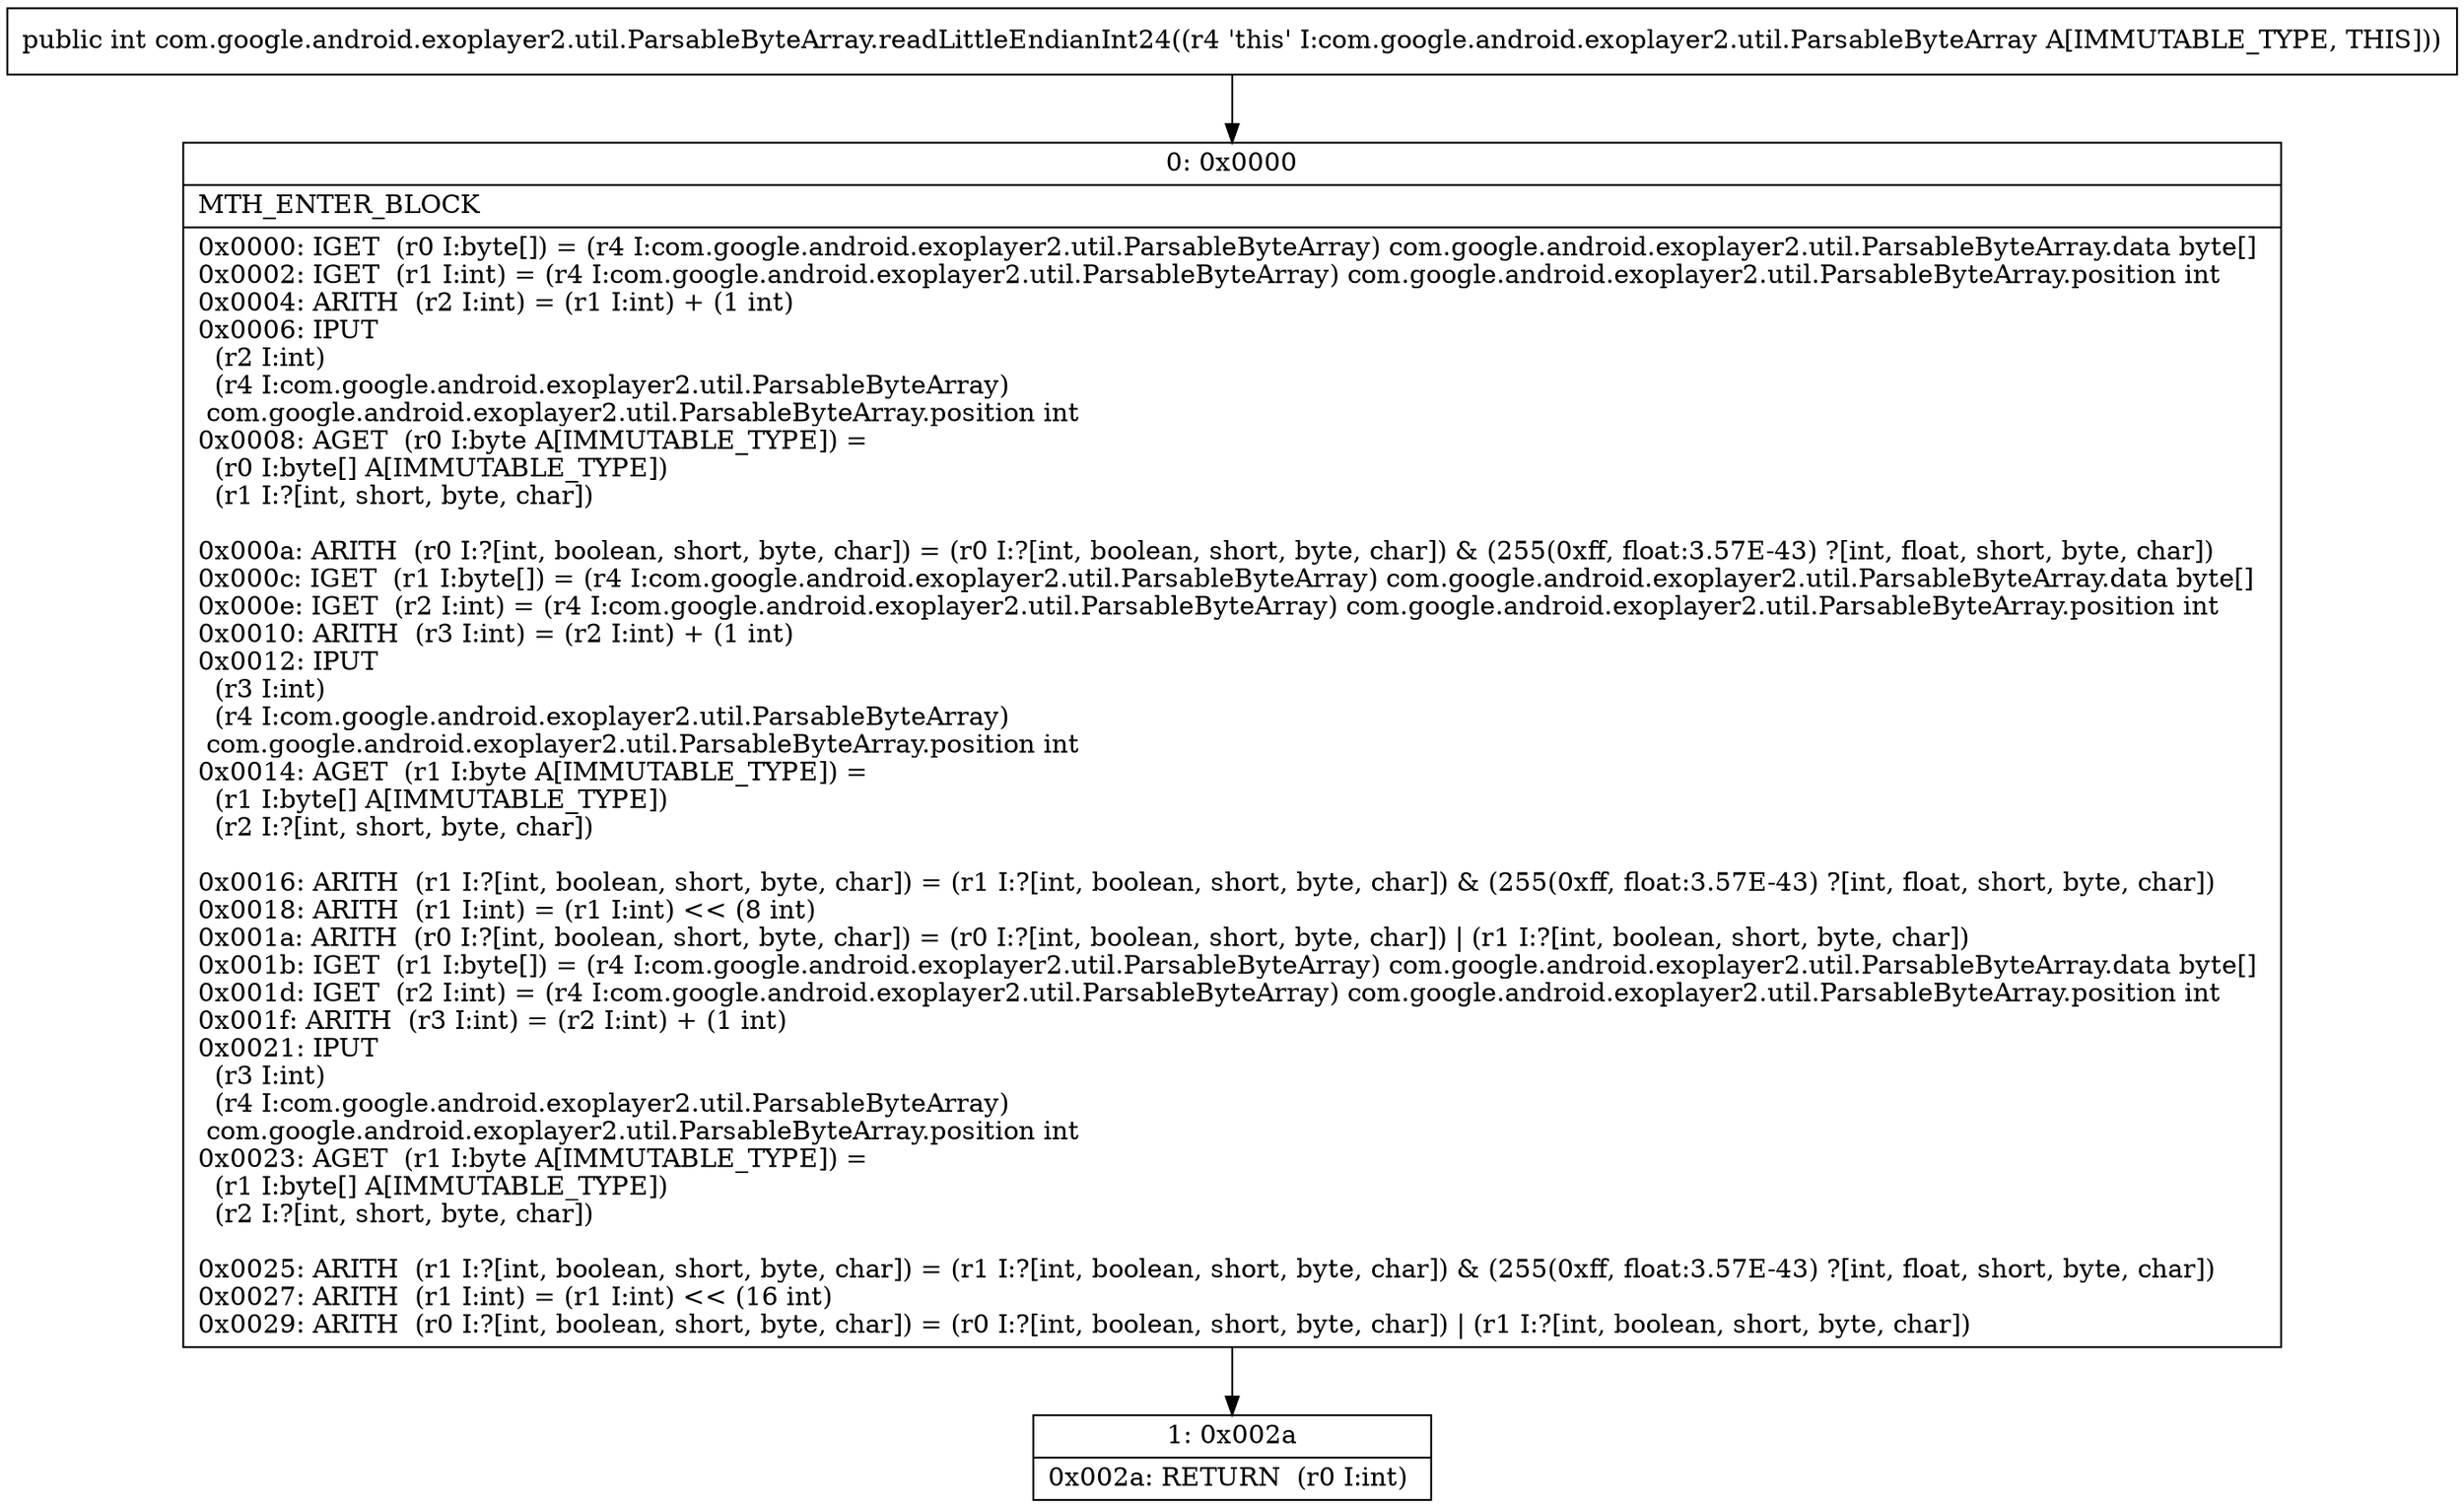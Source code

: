 digraph "CFG forcom.google.android.exoplayer2.util.ParsableByteArray.readLittleEndianInt24()I" {
Node_0 [shape=record,label="{0\:\ 0x0000|MTH_ENTER_BLOCK\l|0x0000: IGET  (r0 I:byte[]) = (r4 I:com.google.android.exoplayer2.util.ParsableByteArray) com.google.android.exoplayer2.util.ParsableByteArray.data byte[] \l0x0002: IGET  (r1 I:int) = (r4 I:com.google.android.exoplayer2.util.ParsableByteArray) com.google.android.exoplayer2.util.ParsableByteArray.position int \l0x0004: ARITH  (r2 I:int) = (r1 I:int) + (1 int) \l0x0006: IPUT  \l  (r2 I:int)\l  (r4 I:com.google.android.exoplayer2.util.ParsableByteArray)\l com.google.android.exoplayer2.util.ParsableByteArray.position int \l0x0008: AGET  (r0 I:byte A[IMMUTABLE_TYPE]) = \l  (r0 I:byte[] A[IMMUTABLE_TYPE])\l  (r1 I:?[int, short, byte, char])\l \l0x000a: ARITH  (r0 I:?[int, boolean, short, byte, char]) = (r0 I:?[int, boolean, short, byte, char]) & (255(0xff, float:3.57E\-43) ?[int, float, short, byte, char]) \l0x000c: IGET  (r1 I:byte[]) = (r4 I:com.google.android.exoplayer2.util.ParsableByteArray) com.google.android.exoplayer2.util.ParsableByteArray.data byte[] \l0x000e: IGET  (r2 I:int) = (r4 I:com.google.android.exoplayer2.util.ParsableByteArray) com.google.android.exoplayer2.util.ParsableByteArray.position int \l0x0010: ARITH  (r3 I:int) = (r2 I:int) + (1 int) \l0x0012: IPUT  \l  (r3 I:int)\l  (r4 I:com.google.android.exoplayer2.util.ParsableByteArray)\l com.google.android.exoplayer2.util.ParsableByteArray.position int \l0x0014: AGET  (r1 I:byte A[IMMUTABLE_TYPE]) = \l  (r1 I:byte[] A[IMMUTABLE_TYPE])\l  (r2 I:?[int, short, byte, char])\l \l0x0016: ARITH  (r1 I:?[int, boolean, short, byte, char]) = (r1 I:?[int, boolean, short, byte, char]) & (255(0xff, float:3.57E\-43) ?[int, float, short, byte, char]) \l0x0018: ARITH  (r1 I:int) = (r1 I:int) \<\< (8 int) \l0x001a: ARITH  (r0 I:?[int, boolean, short, byte, char]) = (r0 I:?[int, boolean, short, byte, char]) \| (r1 I:?[int, boolean, short, byte, char]) \l0x001b: IGET  (r1 I:byte[]) = (r4 I:com.google.android.exoplayer2.util.ParsableByteArray) com.google.android.exoplayer2.util.ParsableByteArray.data byte[] \l0x001d: IGET  (r2 I:int) = (r4 I:com.google.android.exoplayer2.util.ParsableByteArray) com.google.android.exoplayer2.util.ParsableByteArray.position int \l0x001f: ARITH  (r3 I:int) = (r2 I:int) + (1 int) \l0x0021: IPUT  \l  (r3 I:int)\l  (r4 I:com.google.android.exoplayer2.util.ParsableByteArray)\l com.google.android.exoplayer2.util.ParsableByteArray.position int \l0x0023: AGET  (r1 I:byte A[IMMUTABLE_TYPE]) = \l  (r1 I:byte[] A[IMMUTABLE_TYPE])\l  (r2 I:?[int, short, byte, char])\l \l0x0025: ARITH  (r1 I:?[int, boolean, short, byte, char]) = (r1 I:?[int, boolean, short, byte, char]) & (255(0xff, float:3.57E\-43) ?[int, float, short, byte, char]) \l0x0027: ARITH  (r1 I:int) = (r1 I:int) \<\< (16 int) \l0x0029: ARITH  (r0 I:?[int, boolean, short, byte, char]) = (r0 I:?[int, boolean, short, byte, char]) \| (r1 I:?[int, boolean, short, byte, char]) \l}"];
Node_1 [shape=record,label="{1\:\ 0x002a|0x002a: RETURN  (r0 I:int) \l}"];
MethodNode[shape=record,label="{public int com.google.android.exoplayer2.util.ParsableByteArray.readLittleEndianInt24((r4 'this' I:com.google.android.exoplayer2.util.ParsableByteArray A[IMMUTABLE_TYPE, THIS])) }"];
MethodNode -> Node_0;
Node_0 -> Node_1;
}


